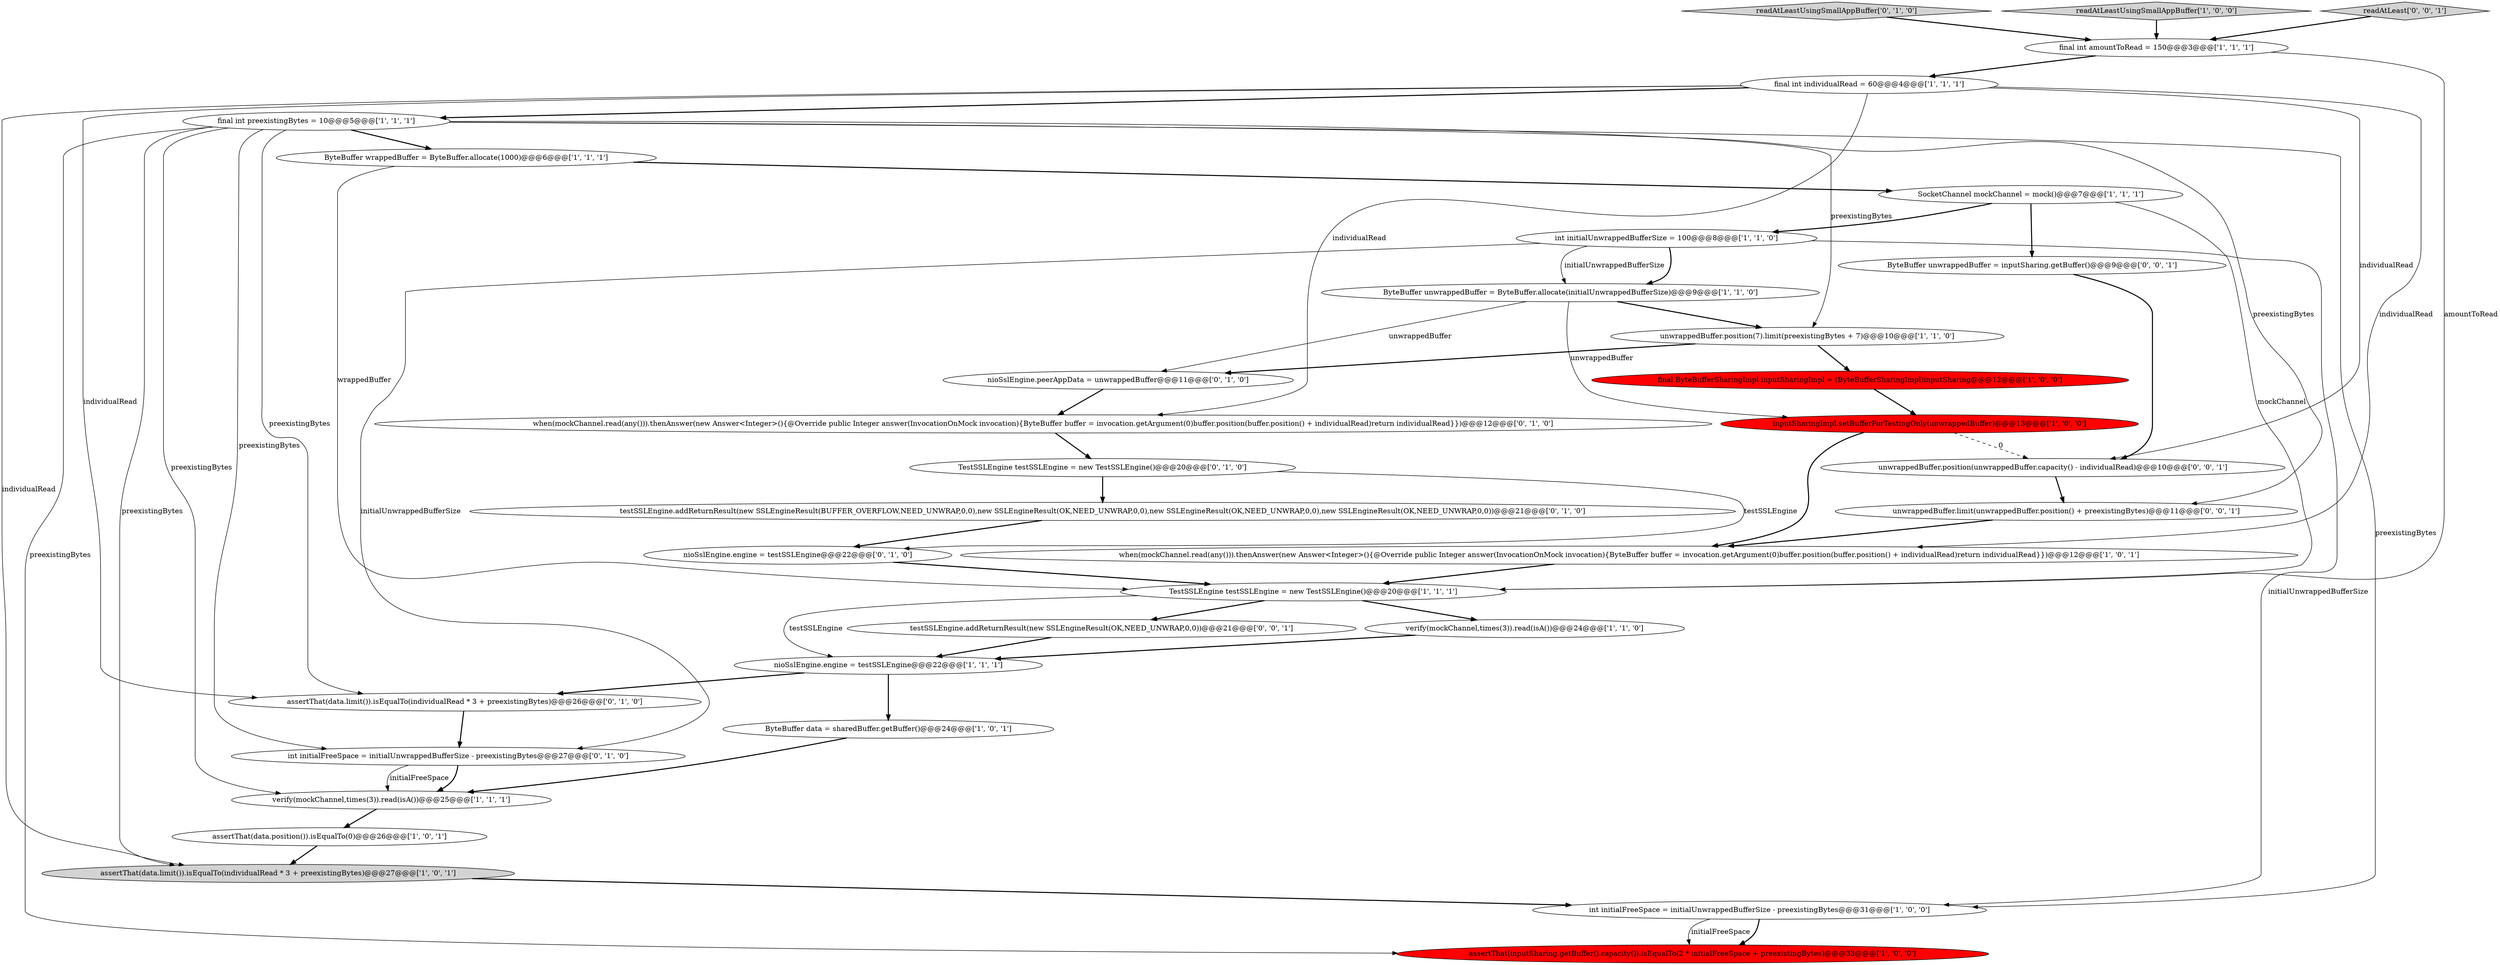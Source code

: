 digraph {
28 [style = filled, label = "testSSLEngine.addReturnResult(new SSLEngineResult(BUFFER_OVERFLOW,NEED_UNWRAP,0,0),new SSLEngineResult(OK,NEED_UNWRAP,0,0),new SSLEngineResult(OK,NEED_UNWRAP,0,0),new SSLEngineResult(OK,NEED_UNWRAP,0,0))@@@21@@@['0', '1', '0']", fillcolor = white, shape = ellipse image = "AAA0AAABBB2BBB"];
0 [style = filled, label = "inputSharingImpl.setBufferForTestingOnly(unwrappedBuffer)@@@13@@@['1', '0', '0']", fillcolor = red, shape = ellipse image = "AAA1AAABBB1BBB"];
9 [style = filled, label = "ByteBuffer wrappedBuffer = ByteBuffer.allocate(1000)@@@6@@@['1', '1', '1']", fillcolor = white, shape = ellipse image = "AAA0AAABBB1BBB"];
15 [style = filled, label = "when(mockChannel.read(any())).thenAnswer(new Answer<Integer>(){@Override public Integer answer(InvocationOnMock invocation){ByteBuffer buffer = invocation.getArgument(0)buffer.position(buffer.position() + individualRead)return individualRead}})@@@12@@@['1', '0', '1']", fillcolor = white, shape = ellipse image = "AAA0AAABBB1BBB"];
20 [style = filled, label = "int initialFreeSpace = initialUnwrappedBufferSize - preexistingBytes@@@31@@@['1', '0', '0']", fillcolor = white, shape = ellipse image = "AAA0AAABBB1BBB"];
23 [style = filled, label = "readAtLeastUsingSmallAppBuffer['0', '1', '0']", fillcolor = lightgray, shape = diamond image = "AAA0AAABBB2BBB"];
5 [style = filled, label = "SocketChannel mockChannel = mock()@@@7@@@['1', '1', '1']", fillcolor = white, shape = ellipse image = "AAA0AAABBB1BBB"];
4 [style = filled, label = "unwrappedBuffer.position(7).limit(preexistingBytes + 7)@@@10@@@['1', '1', '0']", fillcolor = white, shape = ellipse image = "AAA0AAABBB1BBB"];
14 [style = filled, label = "final int preexistingBytes = 10@@@5@@@['1', '1', '1']", fillcolor = white, shape = ellipse image = "AAA0AAABBB1BBB"];
24 [style = filled, label = "nioSslEngine.engine = testSSLEngine@@@22@@@['0', '1', '0']", fillcolor = white, shape = ellipse image = "AAA0AAABBB2BBB"];
12 [style = filled, label = "verify(mockChannel,times(3)).read(isA())@@@24@@@['1', '1', '0']", fillcolor = white, shape = ellipse image = "AAA0AAABBB1BBB"];
30 [style = filled, label = "ByteBuffer unwrappedBuffer = inputSharing.getBuffer()@@@9@@@['0', '0', '1']", fillcolor = white, shape = ellipse image = "AAA0AAABBB3BBB"];
13 [style = filled, label = "nioSslEngine.engine = testSSLEngine@@@22@@@['1', '1', '1']", fillcolor = white, shape = ellipse image = "AAA0AAABBB1BBB"];
19 [style = filled, label = "assertThat(data.position()).isEqualTo(0)@@@26@@@['1', '0', '1']", fillcolor = white, shape = ellipse image = "AAA0AAABBB1BBB"];
25 [style = filled, label = "when(mockChannel.read(any())).thenAnswer(new Answer<Integer>(){@Override public Integer answer(InvocationOnMock invocation){ByteBuffer buffer = invocation.getArgument(0)buffer.position(buffer.position() + individualRead)return individualRead}})@@@12@@@['0', '1', '0']", fillcolor = white, shape = ellipse image = "AAA0AAABBB2BBB"];
16 [style = filled, label = "verify(mockChannel,times(3)).read(isA())@@@25@@@['1', '1', '1']", fillcolor = white, shape = ellipse image = "AAA0AAABBB1BBB"];
8 [style = filled, label = "ByteBuffer unwrappedBuffer = ByteBuffer.allocate(initialUnwrappedBufferSize)@@@9@@@['1', '1', '0']", fillcolor = white, shape = ellipse image = "AAA0AAABBB1BBB"];
3 [style = filled, label = "final int individualRead = 60@@@4@@@['1', '1', '1']", fillcolor = white, shape = ellipse image = "AAA0AAABBB1BBB"];
17 [style = filled, label = "readAtLeastUsingSmallAppBuffer['1', '0', '0']", fillcolor = lightgray, shape = diamond image = "AAA0AAABBB1BBB"];
7 [style = filled, label = "ByteBuffer data = sharedBuffer.getBuffer()@@@24@@@['1', '0', '1']", fillcolor = white, shape = ellipse image = "AAA0AAABBB1BBB"];
26 [style = filled, label = "assertThat(data.limit()).isEqualTo(individualRead * 3 + preexistingBytes)@@@26@@@['0', '1', '0']", fillcolor = white, shape = ellipse image = "AAA0AAABBB2BBB"];
32 [style = filled, label = "testSSLEngine.addReturnResult(new SSLEngineResult(OK,NEED_UNWRAP,0,0))@@@21@@@['0', '0', '1']", fillcolor = white, shape = ellipse image = "AAA0AAABBB3BBB"];
33 [style = filled, label = "readAtLeast['0', '0', '1']", fillcolor = lightgray, shape = diamond image = "AAA0AAABBB3BBB"];
31 [style = filled, label = "unwrappedBuffer.limit(unwrappedBuffer.position() + preexistingBytes)@@@11@@@['0', '0', '1']", fillcolor = white, shape = ellipse image = "AAA0AAABBB3BBB"];
10 [style = filled, label = "final ByteBufferSharingImpl inputSharingImpl = (ByteBufferSharingImpl)inputSharing@@@12@@@['1', '0', '0']", fillcolor = red, shape = ellipse image = "AAA1AAABBB1BBB"];
2 [style = filled, label = "final int amountToRead = 150@@@3@@@['1', '1', '1']", fillcolor = white, shape = ellipse image = "AAA0AAABBB1BBB"];
22 [style = filled, label = "nioSslEngine.peerAppData = unwrappedBuffer@@@11@@@['0', '1', '0']", fillcolor = white, shape = ellipse image = "AAA0AAABBB2BBB"];
11 [style = filled, label = "assertThat(data.limit()).isEqualTo(individualRead * 3 + preexistingBytes)@@@27@@@['1', '0', '1']", fillcolor = lightgray, shape = ellipse image = "AAA0AAABBB1BBB"];
1 [style = filled, label = "assertThat(inputSharing.getBuffer().capacity()).isEqualTo(2 * initialFreeSpace + preexistingBytes)@@@33@@@['1', '0', '0']", fillcolor = red, shape = ellipse image = "AAA1AAABBB1BBB"];
18 [style = filled, label = "int initialUnwrappedBufferSize = 100@@@8@@@['1', '1', '0']", fillcolor = white, shape = ellipse image = "AAA0AAABBB1BBB"];
21 [style = filled, label = "TestSSLEngine testSSLEngine = new TestSSLEngine()@@@20@@@['0', '1', '0']", fillcolor = white, shape = ellipse image = "AAA0AAABBB2BBB"];
27 [style = filled, label = "int initialFreeSpace = initialUnwrappedBufferSize - preexistingBytes@@@27@@@['0', '1', '0']", fillcolor = white, shape = ellipse image = "AAA0AAABBB2BBB"];
6 [style = filled, label = "TestSSLEngine testSSLEngine = new TestSSLEngine()@@@20@@@['1', '1', '1']", fillcolor = white, shape = ellipse image = "AAA0AAABBB1BBB"];
29 [style = filled, label = "unwrappedBuffer.position(unwrappedBuffer.capacity() - individualRead)@@@10@@@['0', '0', '1']", fillcolor = white, shape = ellipse image = "AAA0AAABBB3BBB"];
6->32 [style = bold, label=""];
4->10 [style = bold, label=""];
11->20 [style = bold, label=""];
22->25 [style = bold, label=""];
21->24 [style = solid, label="testSSLEngine"];
8->0 [style = solid, label="unwrappedBuffer"];
3->15 [style = solid, label="individualRead"];
2->3 [style = bold, label=""];
29->31 [style = bold, label=""];
3->14 [style = bold, label=""];
14->16 [style = solid, label="preexistingBytes"];
9->6 [style = solid, label="wrappedBuffer"];
18->27 [style = solid, label="initialUnwrappedBufferSize"];
5->6 [style = solid, label="mockChannel"];
19->11 [style = bold, label=""];
15->6 [style = bold, label=""];
5->18 [style = bold, label=""];
6->13 [style = solid, label="testSSLEngine"];
20->1 [style = bold, label=""];
27->16 [style = bold, label=""];
14->1 [style = solid, label="preexistingBytes"];
16->19 [style = bold, label=""];
3->11 [style = solid, label="individualRead"];
2->6 [style = solid, label="amountToRead"];
14->26 [style = solid, label="preexistingBytes"];
31->15 [style = bold, label=""];
8->22 [style = solid, label="unwrappedBuffer"];
30->29 [style = bold, label=""];
0->15 [style = bold, label=""];
21->28 [style = bold, label=""];
14->11 [style = solid, label="preexistingBytes"];
12->13 [style = bold, label=""];
26->27 [style = bold, label=""];
27->16 [style = solid, label="initialFreeSpace"];
14->31 [style = solid, label="preexistingBytes"];
17->2 [style = bold, label=""];
20->1 [style = solid, label="initialFreeSpace"];
13->26 [style = bold, label=""];
13->7 [style = bold, label=""];
10->0 [style = bold, label=""];
7->16 [style = bold, label=""];
0->29 [style = dashed, label="0"];
3->25 [style = solid, label="individualRead"];
3->26 [style = solid, label="individualRead"];
9->5 [style = bold, label=""];
28->24 [style = bold, label=""];
14->9 [style = bold, label=""];
18->8 [style = bold, label=""];
23->2 [style = bold, label=""];
5->30 [style = bold, label=""];
8->4 [style = bold, label=""];
14->20 [style = solid, label="preexistingBytes"];
32->13 [style = bold, label=""];
24->6 [style = bold, label=""];
3->29 [style = solid, label="individualRead"];
14->4 [style = solid, label="preexistingBytes"];
4->22 [style = bold, label=""];
18->8 [style = solid, label="initialUnwrappedBufferSize"];
33->2 [style = bold, label=""];
14->27 [style = solid, label="preexistingBytes"];
25->21 [style = bold, label=""];
18->20 [style = solid, label="initialUnwrappedBufferSize"];
6->12 [style = bold, label=""];
}
